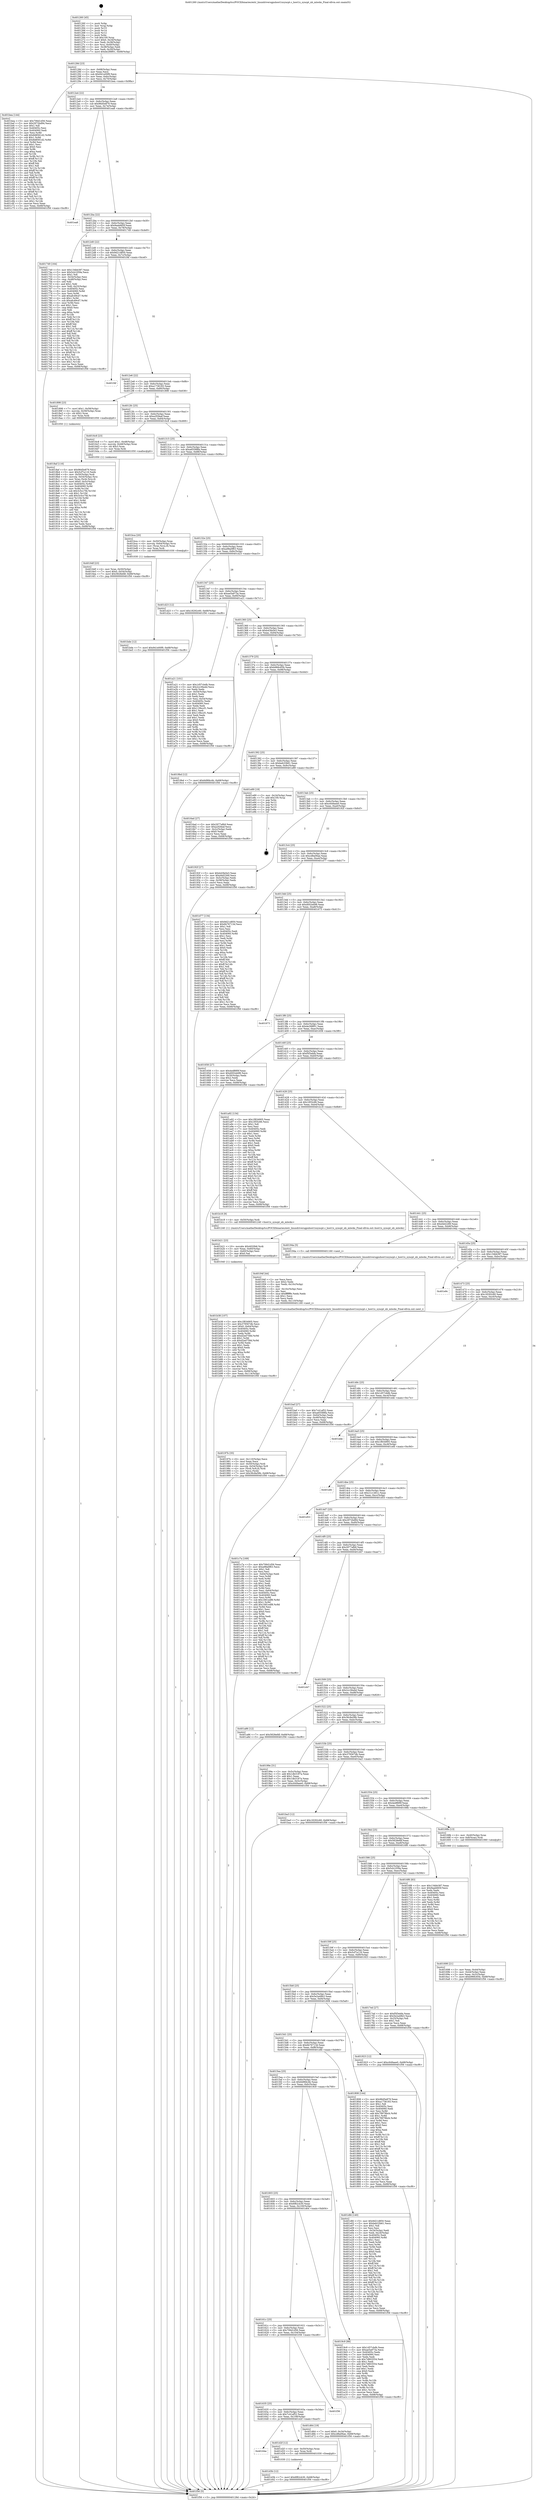 digraph "0x401260" {
  label = "0x401260 (/mnt/c/Users/mathe/Desktop/tcc/POCII/binaries/extr_linuxdriversgpuhost1xsyncpt.c_host1x_syncpt_nb_mlocks_Final-ollvm.out::main(0))"
  labelloc = "t"
  node[shape=record]

  Entry [label="",width=0.3,height=0.3,shape=circle,fillcolor=black,style=filled]
  "0x40128d" [label="{
     0x40128d [23]\l
     | [instrs]\l
     &nbsp;&nbsp;0x40128d \<+3\>: mov -0x68(%rbp),%eax\l
     &nbsp;&nbsp;0x401290 \<+2\>: mov %eax,%ecx\l
     &nbsp;&nbsp;0x401292 \<+6\>: sub $0x941e00f9,%ecx\l
     &nbsp;&nbsp;0x401298 \<+3\>: mov %eax,-0x6c(%rbp)\l
     &nbsp;&nbsp;0x40129b \<+3\>: mov %ecx,-0x70(%rbp)\l
     &nbsp;&nbsp;0x40129e \<+6\>: je 0000000000401bea \<main+0x98a\>\l
  }"]
  "0x401bea" [label="{
     0x401bea [144]\l
     | [instrs]\l
     &nbsp;&nbsp;0x401bea \<+5\>: mov $0x706d1d56,%eax\l
     &nbsp;&nbsp;0x401bef \<+5\>: mov $0x2972bd94,%ecx\l
     &nbsp;&nbsp;0x401bf4 \<+2\>: mov $0x1,%dl\l
     &nbsp;&nbsp;0x401bf6 \<+7\>: mov 0x40405c,%esi\l
     &nbsp;&nbsp;0x401bfd \<+7\>: mov 0x404060,%edi\l
     &nbsp;&nbsp;0x401c04 \<+3\>: mov %esi,%r8d\l
     &nbsp;&nbsp;0x401c07 \<+7\>: add $0x8d8561d2,%r8d\l
     &nbsp;&nbsp;0x401c0e \<+4\>: sub $0x1,%r8d\l
     &nbsp;&nbsp;0x401c12 \<+7\>: sub $0x8d8561d2,%r8d\l
     &nbsp;&nbsp;0x401c19 \<+4\>: imul %r8d,%esi\l
     &nbsp;&nbsp;0x401c1d \<+3\>: and $0x1,%esi\l
     &nbsp;&nbsp;0x401c20 \<+3\>: cmp $0x0,%esi\l
     &nbsp;&nbsp;0x401c23 \<+4\>: sete %r9b\l
     &nbsp;&nbsp;0x401c27 \<+3\>: cmp $0xa,%edi\l
     &nbsp;&nbsp;0x401c2a \<+4\>: setl %r10b\l
     &nbsp;&nbsp;0x401c2e \<+3\>: mov %r9b,%r11b\l
     &nbsp;&nbsp;0x401c31 \<+4\>: xor $0xff,%r11b\l
     &nbsp;&nbsp;0x401c35 \<+3\>: mov %r10b,%bl\l
     &nbsp;&nbsp;0x401c38 \<+3\>: xor $0xff,%bl\l
     &nbsp;&nbsp;0x401c3b \<+3\>: xor $0x1,%dl\l
     &nbsp;&nbsp;0x401c3e \<+3\>: mov %r11b,%r14b\l
     &nbsp;&nbsp;0x401c41 \<+4\>: and $0xff,%r14b\l
     &nbsp;&nbsp;0x401c45 \<+3\>: and %dl,%r9b\l
     &nbsp;&nbsp;0x401c48 \<+3\>: mov %bl,%r15b\l
     &nbsp;&nbsp;0x401c4b \<+4\>: and $0xff,%r15b\l
     &nbsp;&nbsp;0x401c4f \<+3\>: and %dl,%r10b\l
     &nbsp;&nbsp;0x401c52 \<+3\>: or %r9b,%r14b\l
     &nbsp;&nbsp;0x401c55 \<+3\>: or %r10b,%r15b\l
     &nbsp;&nbsp;0x401c58 \<+3\>: xor %r15b,%r14b\l
     &nbsp;&nbsp;0x401c5b \<+3\>: or %bl,%r11b\l
     &nbsp;&nbsp;0x401c5e \<+4\>: xor $0xff,%r11b\l
     &nbsp;&nbsp;0x401c62 \<+3\>: or $0x1,%dl\l
     &nbsp;&nbsp;0x401c65 \<+3\>: and %dl,%r11b\l
     &nbsp;&nbsp;0x401c68 \<+3\>: or %r11b,%r14b\l
     &nbsp;&nbsp;0x401c6b \<+4\>: test $0x1,%r14b\l
     &nbsp;&nbsp;0x401c6f \<+3\>: cmovne %ecx,%eax\l
     &nbsp;&nbsp;0x401c72 \<+3\>: mov %eax,-0x68(%rbp)\l
     &nbsp;&nbsp;0x401c75 \<+5\>: jmp 0000000000401f56 \<main+0xcf6\>\l
  }"]
  "0x4012a4" [label="{
     0x4012a4 [22]\l
     | [instrs]\l
     &nbsp;&nbsp;0x4012a4 \<+5\>: jmp 00000000004012a9 \<main+0x49\>\l
     &nbsp;&nbsp;0x4012a9 \<+3\>: mov -0x6c(%rbp),%eax\l
     &nbsp;&nbsp;0x4012ac \<+5\>: sub $0x96d5e879,%eax\l
     &nbsp;&nbsp;0x4012b1 \<+3\>: mov %eax,-0x74(%rbp)\l
     &nbsp;&nbsp;0x4012b4 \<+6\>: je 0000000000401ea8 \<main+0xc48\>\l
  }"]
  Exit [label="",width=0.3,height=0.3,shape=circle,fillcolor=black,style=filled,peripheries=2]
  "0x401ea8" [label="{
     0x401ea8\l
  }", style=dashed]
  "0x4012ba" [label="{
     0x4012ba [22]\l
     | [instrs]\l
     &nbsp;&nbsp;0x4012ba \<+5\>: jmp 00000000004012bf \<main+0x5f\>\l
     &nbsp;&nbsp;0x4012bf \<+3\>: mov -0x6c(%rbp),%eax\l
     &nbsp;&nbsp;0x4012c2 \<+5\>: sub $0x9aab665f,%eax\l
     &nbsp;&nbsp;0x4012c7 \<+3\>: mov %eax,-0x78(%rbp)\l
     &nbsp;&nbsp;0x4012ca \<+6\>: je 0000000000401749 \<main+0x4e9\>\l
  }"]
  "0x401d3b" [label="{
     0x401d3b [12]\l
     | [instrs]\l
     &nbsp;&nbsp;0x401d3b \<+7\>: movl $0x6f82cb30,-0x68(%rbp)\l
     &nbsp;&nbsp;0x401d42 \<+5\>: jmp 0000000000401f56 \<main+0xcf6\>\l
  }"]
  "0x401749" [label="{
     0x401749 [164]\l
     | [instrs]\l
     &nbsp;&nbsp;0x401749 \<+5\>: mov $0x134bb387,%eax\l
     &nbsp;&nbsp;0x40174e \<+5\>: mov $0x5cb1059a,%ecx\l
     &nbsp;&nbsp;0x401753 \<+2\>: mov $0x1,%dl\l
     &nbsp;&nbsp;0x401755 \<+3\>: mov -0x54(%rbp),%esi\l
     &nbsp;&nbsp;0x401758 \<+3\>: cmp -0x48(%rbp),%esi\l
     &nbsp;&nbsp;0x40175b \<+4\>: setl %dil\l
     &nbsp;&nbsp;0x40175f \<+4\>: and $0x1,%dil\l
     &nbsp;&nbsp;0x401763 \<+4\>: mov %dil,-0x25(%rbp)\l
     &nbsp;&nbsp;0x401767 \<+7\>: mov 0x40405c,%esi\l
     &nbsp;&nbsp;0x40176e \<+8\>: mov 0x404060,%r8d\l
     &nbsp;&nbsp;0x401776 \<+3\>: mov %esi,%r9d\l
     &nbsp;&nbsp;0x401779 \<+7\>: add $0xafc49cd7,%r9d\l
     &nbsp;&nbsp;0x401780 \<+4\>: sub $0x1,%r9d\l
     &nbsp;&nbsp;0x401784 \<+7\>: sub $0xafc49cd7,%r9d\l
     &nbsp;&nbsp;0x40178b \<+4\>: imul %r9d,%esi\l
     &nbsp;&nbsp;0x40178f \<+3\>: and $0x1,%esi\l
     &nbsp;&nbsp;0x401792 \<+3\>: cmp $0x0,%esi\l
     &nbsp;&nbsp;0x401795 \<+4\>: sete %dil\l
     &nbsp;&nbsp;0x401799 \<+4\>: cmp $0xa,%r8d\l
     &nbsp;&nbsp;0x40179d \<+4\>: setl %r10b\l
     &nbsp;&nbsp;0x4017a1 \<+3\>: mov %dil,%r11b\l
     &nbsp;&nbsp;0x4017a4 \<+4\>: xor $0xff,%r11b\l
     &nbsp;&nbsp;0x4017a8 \<+3\>: mov %r10b,%bl\l
     &nbsp;&nbsp;0x4017ab \<+3\>: xor $0xff,%bl\l
     &nbsp;&nbsp;0x4017ae \<+3\>: xor $0x1,%dl\l
     &nbsp;&nbsp;0x4017b1 \<+3\>: mov %r11b,%r14b\l
     &nbsp;&nbsp;0x4017b4 \<+4\>: and $0xff,%r14b\l
     &nbsp;&nbsp;0x4017b8 \<+3\>: and %dl,%dil\l
     &nbsp;&nbsp;0x4017bb \<+3\>: mov %bl,%r15b\l
     &nbsp;&nbsp;0x4017be \<+4\>: and $0xff,%r15b\l
     &nbsp;&nbsp;0x4017c2 \<+3\>: and %dl,%r10b\l
     &nbsp;&nbsp;0x4017c5 \<+3\>: or %dil,%r14b\l
     &nbsp;&nbsp;0x4017c8 \<+3\>: or %r10b,%r15b\l
     &nbsp;&nbsp;0x4017cb \<+3\>: xor %r15b,%r14b\l
     &nbsp;&nbsp;0x4017ce \<+3\>: or %bl,%r11b\l
     &nbsp;&nbsp;0x4017d1 \<+4\>: xor $0xff,%r11b\l
     &nbsp;&nbsp;0x4017d5 \<+3\>: or $0x1,%dl\l
     &nbsp;&nbsp;0x4017d8 \<+3\>: and %dl,%r11b\l
     &nbsp;&nbsp;0x4017db \<+3\>: or %r11b,%r14b\l
     &nbsp;&nbsp;0x4017de \<+4\>: test $0x1,%r14b\l
     &nbsp;&nbsp;0x4017e2 \<+3\>: cmovne %ecx,%eax\l
     &nbsp;&nbsp;0x4017e5 \<+3\>: mov %eax,-0x68(%rbp)\l
     &nbsp;&nbsp;0x4017e8 \<+5\>: jmp 0000000000401f56 \<main+0xcf6\>\l
  }"]
  "0x4012d0" [label="{
     0x4012d0 [22]\l
     | [instrs]\l
     &nbsp;&nbsp;0x4012d0 \<+5\>: jmp 00000000004012d5 \<main+0x75\>\l
     &nbsp;&nbsp;0x4012d5 \<+3\>: mov -0x6c(%rbp),%eax\l
     &nbsp;&nbsp;0x4012d8 \<+5\>: sub $0x9d21d850,%eax\l
     &nbsp;&nbsp;0x4012dd \<+3\>: mov %eax,-0x7c(%rbp)\l
     &nbsp;&nbsp;0x4012e0 \<+6\>: je 0000000000401f4f \<main+0xcef\>\l
  }"]
  "0x40164e" [label="{
     0x40164e\l
  }", style=dashed]
  "0x401f4f" [label="{
     0x401f4f\l
  }", style=dashed]
  "0x4012e6" [label="{
     0x4012e6 [22]\l
     | [instrs]\l
     &nbsp;&nbsp;0x4012e6 \<+5\>: jmp 00000000004012eb \<main+0x8b\>\l
     &nbsp;&nbsp;0x4012eb \<+3\>: mov -0x6c(%rbp),%eax\l
     &nbsp;&nbsp;0x4012ee \<+5\>: sub $0xa1736183,%eax\l
     &nbsp;&nbsp;0x4012f3 \<+3\>: mov %eax,-0x80(%rbp)\l
     &nbsp;&nbsp;0x4012f6 \<+6\>: je 0000000000401898 \<main+0x638\>\l
  }"]
  "0x401d2f" [label="{
     0x401d2f [12]\l
     | [instrs]\l
     &nbsp;&nbsp;0x401d2f \<+4\>: mov -0x50(%rbp),%rax\l
     &nbsp;&nbsp;0x401d33 \<+3\>: mov %rax,%rdi\l
     &nbsp;&nbsp;0x401d36 \<+5\>: call 0000000000401030 \<free@plt\>\l
     | [calls]\l
     &nbsp;&nbsp;0x401030 \{1\} (unknown)\l
  }"]
  "0x401898" [label="{
     0x401898 [23]\l
     | [instrs]\l
     &nbsp;&nbsp;0x401898 \<+7\>: movl $0x1,-0x58(%rbp)\l
     &nbsp;&nbsp;0x40189f \<+4\>: movslq -0x58(%rbp),%rax\l
     &nbsp;&nbsp;0x4018a3 \<+4\>: shl $0x2,%rax\l
     &nbsp;&nbsp;0x4018a7 \<+3\>: mov %rax,%rdi\l
     &nbsp;&nbsp;0x4018aa \<+5\>: call 0000000000401050 \<malloc@plt\>\l
     | [calls]\l
     &nbsp;&nbsp;0x401050 \{1\} (unknown)\l
  }"]
  "0x4012fc" [label="{
     0x4012fc [25]\l
     | [instrs]\l
     &nbsp;&nbsp;0x4012fc \<+5\>: jmp 0000000000401301 \<main+0xa1\>\l
     &nbsp;&nbsp;0x401301 \<+3\>: mov -0x6c(%rbp),%eax\l
     &nbsp;&nbsp;0x401304 \<+5\>: sub $0xa2f2feaf,%eax\l
     &nbsp;&nbsp;0x401309 \<+6\>: mov %eax,-0x84(%rbp)\l
     &nbsp;&nbsp;0x40130f \<+6\>: je 00000000004016c8 \<main+0x468\>\l
  }"]
  "0x401635" [label="{
     0x401635 [25]\l
     | [instrs]\l
     &nbsp;&nbsp;0x401635 \<+5\>: jmp 000000000040163a \<main+0x3da\>\l
     &nbsp;&nbsp;0x40163a \<+3\>: mov -0x6c(%rbp),%eax\l
     &nbsp;&nbsp;0x40163d \<+5\>: sub $0x7c41af52,%eax\l
     &nbsp;&nbsp;0x401642 \<+6\>: mov %eax,-0x108(%rbp)\l
     &nbsp;&nbsp;0x401648 \<+6\>: je 0000000000401d2f \<main+0xacf\>\l
  }"]
  "0x4016c8" [label="{
     0x4016c8 [23]\l
     | [instrs]\l
     &nbsp;&nbsp;0x4016c8 \<+7\>: movl $0x1,-0x48(%rbp)\l
     &nbsp;&nbsp;0x4016cf \<+4\>: movslq -0x48(%rbp),%rax\l
     &nbsp;&nbsp;0x4016d3 \<+4\>: shl $0x3,%rax\l
     &nbsp;&nbsp;0x4016d7 \<+3\>: mov %rax,%rdi\l
     &nbsp;&nbsp;0x4016da \<+5\>: call 0000000000401050 \<malloc@plt\>\l
     | [calls]\l
     &nbsp;&nbsp;0x401050 \{1\} (unknown)\l
  }"]
  "0x401315" [label="{
     0x401315 [25]\l
     | [instrs]\l
     &nbsp;&nbsp;0x401315 \<+5\>: jmp 000000000040131a \<main+0xba\>\l
     &nbsp;&nbsp;0x40131a \<+3\>: mov -0x6c(%rbp),%eax\l
     &nbsp;&nbsp;0x40131d \<+5\>: sub $0xa65588fa,%eax\l
     &nbsp;&nbsp;0x401322 \<+6\>: mov %eax,-0x88(%rbp)\l
     &nbsp;&nbsp;0x401328 \<+6\>: je 0000000000401bca \<main+0x96a\>\l
  }"]
  "0x401f36" [label="{
     0x401f36\l
  }", style=dashed]
  "0x401bca" [label="{
     0x401bca [20]\l
     | [instrs]\l
     &nbsp;&nbsp;0x401bca \<+4\>: mov -0x50(%rbp),%rax\l
     &nbsp;&nbsp;0x401bce \<+4\>: movslq -0x64(%rbp),%rcx\l
     &nbsp;&nbsp;0x401bd2 \<+4\>: mov (%rax,%rcx,8),%rax\l
     &nbsp;&nbsp;0x401bd6 \<+3\>: mov %rax,%rdi\l
     &nbsp;&nbsp;0x401bd9 \<+5\>: call 0000000000401030 \<free@plt\>\l
     | [calls]\l
     &nbsp;&nbsp;0x401030 \{1\} (unknown)\l
  }"]
  "0x40132e" [label="{
     0x40132e [25]\l
     | [instrs]\l
     &nbsp;&nbsp;0x40132e \<+5\>: jmp 0000000000401333 \<main+0xd3\>\l
     &nbsp;&nbsp;0x401333 \<+3\>: mov -0x6c(%rbp),%eax\l
     &nbsp;&nbsp;0x401336 \<+5\>: sub $0xa98a0f63,%eax\l
     &nbsp;&nbsp;0x40133b \<+6\>: mov %eax,-0x8c(%rbp)\l
     &nbsp;&nbsp;0x401341 \<+6\>: je 0000000000401d23 \<main+0xac3\>\l
  }"]
  "0x40161c" [label="{
     0x40161c [25]\l
     | [instrs]\l
     &nbsp;&nbsp;0x40161c \<+5\>: jmp 0000000000401621 \<main+0x3c1\>\l
     &nbsp;&nbsp;0x401621 \<+3\>: mov -0x6c(%rbp),%eax\l
     &nbsp;&nbsp;0x401624 \<+5\>: sub $0x706d1d56,%eax\l
     &nbsp;&nbsp;0x401629 \<+6\>: mov %eax,-0x104(%rbp)\l
     &nbsp;&nbsp;0x40162f \<+6\>: je 0000000000401f36 \<main+0xcd6\>\l
  }"]
  "0x401d23" [label="{
     0x401d23 [12]\l
     | [instrs]\l
     &nbsp;&nbsp;0x401d23 \<+7\>: movl $0x18292c60,-0x68(%rbp)\l
     &nbsp;&nbsp;0x401d2a \<+5\>: jmp 0000000000401f56 \<main+0xcf6\>\l
  }"]
  "0x401347" [label="{
     0x401347 [25]\l
     | [instrs]\l
     &nbsp;&nbsp;0x401347 \<+5\>: jmp 000000000040134c \<main+0xec\>\l
     &nbsp;&nbsp;0x40134c \<+3\>: mov -0x6c(%rbp),%eax\l
     &nbsp;&nbsp;0x40134f \<+5\>: sub $0xae5a973a,%eax\l
     &nbsp;&nbsp;0x401354 \<+6\>: mov %eax,-0x90(%rbp)\l
     &nbsp;&nbsp;0x40135a \<+6\>: je 0000000000401a21 \<main+0x7c1\>\l
  }"]
  "0x401d64" [label="{
     0x401d64 [19]\l
     | [instrs]\l
     &nbsp;&nbsp;0x401d64 \<+7\>: movl $0x0,-0x34(%rbp)\l
     &nbsp;&nbsp;0x401d6b \<+7\>: movl $0xcd8a06ae,-0x68(%rbp)\l
     &nbsp;&nbsp;0x401d72 \<+5\>: jmp 0000000000401f56 \<main+0xcf6\>\l
  }"]
  "0x401a21" [label="{
     0x401a21 [101]\l
     | [instrs]\l
     &nbsp;&nbsp;0x401a21 \<+5\>: mov $0x1d57cbdb,%eax\l
     &nbsp;&nbsp;0x401a26 \<+5\>: mov $0x2cc36a4d,%ecx\l
     &nbsp;&nbsp;0x401a2b \<+2\>: xor %edx,%edx\l
     &nbsp;&nbsp;0x401a2d \<+3\>: mov -0x54(%rbp),%esi\l
     &nbsp;&nbsp;0x401a30 \<+3\>: sub $0x1,%edx\l
     &nbsp;&nbsp;0x401a33 \<+2\>: sub %edx,%esi\l
     &nbsp;&nbsp;0x401a35 \<+3\>: mov %esi,-0x54(%rbp)\l
     &nbsp;&nbsp;0x401a38 \<+7\>: mov 0x40405c,%edx\l
     &nbsp;&nbsp;0x401a3f \<+7\>: mov 0x404060,%esi\l
     &nbsp;&nbsp;0x401a46 \<+2\>: mov %edx,%edi\l
     &nbsp;&nbsp;0x401a48 \<+6\>: add $0x119bccf1,%edi\l
     &nbsp;&nbsp;0x401a4e \<+3\>: sub $0x1,%edi\l
     &nbsp;&nbsp;0x401a51 \<+6\>: sub $0x119bccf1,%edi\l
     &nbsp;&nbsp;0x401a57 \<+3\>: imul %edi,%edx\l
     &nbsp;&nbsp;0x401a5a \<+3\>: and $0x1,%edx\l
     &nbsp;&nbsp;0x401a5d \<+3\>: cmp $0x0,%edx\l
     &nbsp;&nbsp;0x401a60 \<+4\>: sete %r8b\l
     &nbsp;&nbsp;0x401a64 \<+3\>: cmp $0xa,%esi\l
     &nbsp;&nbsp;0x401a67 \<+4\>: setl %r9b\l
     &nbsp;&nbsp;0x401a6b \<+3\>: mov %r8b,%r10b\l
     &nbsp;&nbsp;0x401a6e \<+3\>: and %r9b,%r10b\l
     &nbsp;&nbsp;0x401a71 \<+3\>: xor %r9b,%r8b\l
     &nbsp;&nbsp;0x401a74 \<+3\>: or %r8b,%r10b\l
     &nbsp;&nbsp;0x401a77 \<+4\>: test $0x1,%r10b\l
     &nbsp;&nbsp;0x401a7b \<+3\>: cmovne %ecx,%eax\l
     &nbsp;&nbsp;0x401a7e \<+3\>: mov %eax,-0x68(%rbp)\l
     &nbsp;&nbsp;0x401a81 \<+5\>: jmp 0000000000401f56 \<main+0xcf6\>\l
  }"]
  "0x401360" [label="{
     0x401360 [25]\l
     | [instrs]\l
     &nbsp;&nbsp;0x401360 \<+5\>: jmp 0000000000401365 \<main+0x105\>\l
     &nbsp;&nbsp;0x401365 \<+3\>: mov -0x6c(%rbp),%eax\l
     &nbsp;&nbsp;0x401368 \<+5\>: sub $0xb43fa5e3,%eax\l
     &nbsp;&nbsp;0x40136d \<+6\>: mov %eax,-0x94(%rbp)\l
     &nbsp;&nbsp;0x401373 \<+6\>: je 00000000004019bd \<main+0x75d\>\l
  }"]
  "0x401bde" [label="{
     0x401bde [12]\l
     | [instrs]\l
     &nbsp;&nbsp;0x401bde \<+7\>: movl $0x941e00f9,-0x68(%rbp)\l
     &nbsp;&nbsp;0x401be5 \<+5\>: jmp 0000000000401f56 \<main+0xcf6\>\l
  }"]
  "0x4019bd" [label="{
     0x4019bd [12]\l
     | [instrs]\l
     &nbsp;&nbsp;0x4019bd \<+7\>: movl $0x6d9fdc4b,-0x68(%rbp)\l
     &nbsp;&nbsp;0x4019c4 \<+5\>: jmp 0000000000401f56 \<main+0xcf6\>\l
  }"]
  "0x401379" [label="{
     0x401379 [25]\l
     | [instrs]\l
     &nbsp;&nbsp;0x401379 \<+5\>: jmp 000000000040137e \<main+0x11e\>\l
     &nbsp;&nbsp;0x40137e \<+3\>: mov -0x6c(%rbp),%eax\l
     &nbsp;&nbsp;0x401381 \<+5\>: sub $0xb966c65b,%eax\l
     &nbsp;&nbsp;0x401386 \<+6\>: mov %eax,-0x98(%rbp)\l
     &nbsp;&nbsp;0x40138c \<+6\>: je 00000000004016ad \<main+0x44d\>\l
  }"]
  "0x401b38" [label="{
     0x401b38 [107]\l
     | [instrs]\l
     &nbsp;&nbsp;0x401b38 \<+5\>: mov $0x1f834905,%esi\l
     &nbsp;&nbsp;0x401b3d \<+5\>: mov $0x379567db,%ecx\l
     &nbsp;&nbsp;0x401b42 \<+7\>: movl $0x0,-0x64(%rbp)\l
     &nbsp;&nbsp;0x401b49 \<+7\>: mov 0x40405c,%edx\l
     &nbsp;&nbsp;0x401b50 \<+8\>: mov 0x404060,%r8d\l
     &nbsp;&nbsp;0x401b58 \<+3\>: mov %edx,%r9d\l
     &nbsp;&nbsp;0x401b5b \<+7\>: add $0xd2ed758d,%r9d\l
     &nbsp;&nbsp;0x401b62 \<+4\>: sub $0x1,%r9d\l
     &nbsp;&nbsp;0x401b66 \<+7\>: sub $0xd2ed758d,%r9d\l
     &nbsp;&nbsp;0x401b6d \<+4\>: imul %r9d,%edx\l
     &nbsp;&nbsp;0x401b71 \<+3\>: and $0x1,%edx\l
     &nbsp;&nbsp;0x401b74 \<+3\>: cmp $0x0,%edx\l
     &nbsp;&nbsp;0x401b77 \<+4\>: sete %r10b\l
     &nbsp;&nbsp;0x401b7b \<+4\>: cmp $0xa,%r8d\l
     &nbsp;&nbsp;0x401b7f \<+4\>: setl %r11b\l
     &nbsp;&nbsp;0x401b83 \<+3\>: mov %r10b,%bl\l
     &nbsp;&nbsp;0x401b86 \<+3\>: and %r11b,%bl\l
     &nbsp;&nbsp;0x401b89 \<+3\>: xor %r11b,%r10b\l
     &nbsp;&nbsp;0x401b8c \<+3\>: or %r10b,%bl\l
     &nbsp;&nbsp;0x401b8f \<+3\>: test $0x1,%bl\l
     &nbsp;&nbsp;0x401b92 \<+3\>: cmovne %ecx,%esi\l
     &nbsp;&nbsp;0x401b95 \<+3\>: mov %esi,-0x68(%rbp)\l
     &nbsp;&nbsp;0x401b98 \<+6\>: mov %eax,-0x114(%rbp)\l
     &nbsp;&nbsp;0x401b9e \<+5\>: jmp 0000000000401f56 \<main+0xcf6\>\l
  }"]
  "0x4016ad" [label="{
     0x4016ad [27]\l
     | [instrs]\l
     &nbsp;&nbsp;0x4016ad \<+5\>: mov $0x2977afb9,%eax\l
     &nbsp;&nbsp;0x4016b2 \<+5\>: mov $0xa2f2feaf,%ecx\l
     &nbsp;&nbsp;0x4016b7 \<+3\>: mov -0x2c(%rbp),%edx\l
     &nbsp;&nbsp;0x4016ba \<+3\>: cmp $0x0,%edx\l
     &nbsp;&nbsp;0x4016bd \<+3\>: cmove %ecx,%eax\l
     &nbsp;&nbsp;0x4016c0 \<+3\>: mov %eax,-0x68(%rbp)\l
     &nbsp;&nbsp;0x4016c3 \<+5\>: jmp 0000000000401f56 \<main+0xcf6\>\l
  }"]
  "0x401392" [label="{
     0x401392 [25]\l
     | [instrs]\l
     &nbsp;&nbsp;0x401392 \<+5\>: jmp 0000000000401397 \<main+0x137\>\l
     &nbsp;&nbsp;0x401397 \<+3\>: mov -0x6c(%rbp),%eax\l
     &nbsp;&nbsp;0x40139a \<+5\>: sub $0xbeb33b61,%eax\l
     &nbsp;&nbsp;0x40139f \<+6\>: mov %eax,-0x9c(%rbp)\l
     &nbsp;&nbsp;0x4013a5 \<+6\>: je 0000000000401e89 \<main+0xc29\>\l
  }"]
  "0x401b21" [label="{
     0x401b21 [23]\l
     | [instrs]\l
     &nbsp;&nbsp;0x401b21 \<+10\>: movabs $0x4020b6,%rdi\l
     &nbsp;&nbsp;0x401b2b \<+3\>: mov %eax,-0x60(%rbp)\l
     &nbsp;&nbsp;0x401b2e \<+3\>: mov -0x60(%rbp),%esi\l
     &nbsp;&nbsp;0x401b31 \<+2\>: mov $0x0,%al\l
     &nbsp;&nbsp;0x401b33 \<+5\>: call 0000000000401040 \<printf@plt\>\l
     | [calls]\l
     &nbsp;&nbsp;0x401040 \{1\} (unknown)\l
  }"]
  "0x401e89" [label="{
     0x401e89 [19]\l
     | [instrs]\l
     &nbsp;&nbsp;0x401e89 \<+3\>: mov -0x24(%rbp),%eax\l
     &nbsp;&nbsp;0x401e8c \<+7\>: add $0x100,%rsp\l
     &nbsp;&nbsp;0x401e93 \<+1\>: pop %rbx\l
     &nbsp;&nbsp;0x401e94 \<+2\>: pop %r12\l
     &nbsp;&nbsp;0x401e96 \<+2\>: pop %r14\l
     &nbsp;&nbsp;0x401e98 \<+2\>: pop %r15\l
     &nbsp;&nbsp;0x401e9a \<+1\>: pop %rbp\l
     &nbsp;&nbsp;0x401e9b \<+1\>: ret\l
  }"]
  "0x4013ab" [label="{
     0x4013ab [25]\l
     | [instrs]\l
     &nbsp;&nbsp;0x4013ab \<+5\>: jmp 00000000004013b0 \<main+0x150\>\l
     &nbsp;&nbsp;0x4013b0 \<+3\>: mov -0x6c(%rbp),%eax\l
     &nbsp;&nbsp;0x4013b3 \<+5\>: sub $0xc649aee0,%eax\l
     &nbsp;&nbsp;0x4013b8 \<+6\>: mov %eax,-0xa0(%rbp)\l
     &nbsp;&nbsp;0x4013be \<+6\>: je 000000000040192f \<main+0x6cf\>\l
  }"]
  "0x401603" [label="{
     0x401603 [25]\l
     | [instrs]\l
     &nbsp;&nbsp;0x401603 \<+5\>: jmp 0000000000401608 \<main+0x3a8\>\l
     &nbsp;&nbsp;0x401608 \<+3\>: mov -0x6c(%rbp),%eax\l
     &nbsp;&nbsp;0x40160b \<+5\>: sub $0x6f82cb30,%eax\l
     &nbsp;&nbsp;0x401610 \<+6\>: mov %eax,-0x100(%rbp)\l
     &nbsp;&nbsp;0x401616 \<+6\>: je 0000000000401d64 \<main+0xb04\>\l
  }"]
  "0x40192f" [label="{
     0x40192f [27]\l
     | [instrs]\l
     &nbsp;&nbsp;0x40192f \<+5\>: mov $0xb43fa5e3,%eax\l
     &nbsp;&nbsp;0x401934 \<+5\>: mov $0xd4d2269,%ecx\l
     &nbsp;&nbsp;0x401939 \<+3\>: mov -0x5c(%rbp),%edx\l
     &nbsp;&nbsp;0x40193c \<+3\>: cmp -0x58(%rbp),%edx\l
     &nbsp;&nbsp;0x40193f \<+3\>: cmovl %ecx,%eax\l
     &nbsp;&nbsp;0x401942 \<+3\>: mov %eax,-0x68(%rbp)\l
     &nbsp;&nbsp;0x401945 \<+5\>: jmp 0000000000401f56 \<main+0xcf6\>\l
  }"]
  "0x4013c4" [label="{
     0x4013c4 [25]\l
     | [instrs]\l
     &nbsp;&nbsp;0x4013c4 \<+5\>: jmp 00000000004013c9 \<main+0x169\>\l
     &nbsp;&nbsp;0x4013c9 \<+3\>: mov -0x6c(%rbp),%eax\l
     &nbsp;&nbsp;0x4013cc \<+5\>: sub $0xcd8a06ae,%eax\l
     &nbsp;&nbsp;0x4013d1 \<+6\>: mov %eax,-0xa4(%rbp)\l
     &nbsp;&nbsp;0x4013d7 \<+6\>: je 0000000000401d77 \<main+0xb17\>\l
  }"]
  "0x4019c9" [label="{
     0x4019c9 [88]\l
     | [instrs]\l
     &nbsp;&nbsp;0x4019c9 \<+5\>: mov $0x1d57cbdb,%eax\l
     &nbsp;&nbsp;0x4019ce \<+5\>: mov $0xae5a973a,%ecx\l
     &nbsp;&nbsp;0x4019d3 \<+7\>: mov 0x40405c,%edx\l
     &nbsp;&nbsp;0x4019da \<+7\>: mov 0x404060,%esi\l
     &nbsp;&nbsp;0x4019e1 \<+2\>: mov %edx,%edi\l
     &nbsp;&nbsp;0x4019e3 \<+6\>: sub $0x7d803554,%edi\l
     &nbsp;&nbsp;0x4019e9 \<+3\>: sub $0x1,%edi\l
     &nbsp;&nbsp;0x4019ec \<+6\>: add $0x7d803554,%edi\l
     &nbsp;&nbsp;0x4019f2 \<+3\>: imul %edi,%edx\l
     &nbsp;&nbsp;0x4019f5 \<+3\>: and $0x1,%edx\l
     &nbsp;&nbsp;0x4019f8 \<+3\>: cmp $0x0,%edx\l
     &nbsp;&nbsp;0x4019fb \<+4\>: sete %r8b\l
     &nbsp;&nbsp;0x4019ff \<+3\>: cmp $0xa,%esi\l
     &nbsp;&nbsp;0x401a02 \<+4\>: setl %r9b\l
     &nbsp;&nbsp;0x401a06 \<+3\>: mov %r8b,%r10b\l
     &nbsp;&nbsp;0x401a09 \<+3\>: and %r9b,%r10b\l
     &nbsp;&nbsp;0x401a0c \<+3\>: xor %r9b,%r8b\l
     &nbsp;&nbsp;0x401a0f \<+3\>: or %r8b,%r10b\l
     &nbsp;&nbsp;0x401a12 \<+4\>: test $0x1,%r10b\l
     &nbsp;&nbsp;0x401a16 \<+3\>: cmovne %ecx,%eax\l
     &nbsp;&nbsp;0x401a19 \<+3\>: mov %eax,-0x68(%rbp)\l
     &nbsp;&nbsp;0x401a1c \<+5\>: jmp 0000000000401f56 \<main+0xcf6\>\l
  }"]
  "0x401d77" [label="{
     0x401d77 [134]\l
     | [instrs]\l
     &nbsp;&nbsp;0x401d77 \<+5\>: mov $0x9d21d850,%eax\l
     &nbsp;&nbsp;0x401d7c \<+5\>: mov $0x6b76713d,%ecx\l
     &nbsp;&nbsp;0x401d81 \<+2\>: mov $0x1,%dl\l
     &nbsp;&nbsp;0x401d83 \<+2\>: xor %esi,%esi\l
     &nbsp;&nbsp;0x401d85 \<+7\>: mov 0x40405c,%edi\l
     &nbsp;&nbsp;0x401d8c \<+8\>: mov 0x404060,%r8d\l
     &nbsp;&nbsp;0x401d94 \<+3\>: sub $0x1,%esi\l
     &nbsp;&nbsp;0x401d97 \<+3\>: mov %edi,%r9d\l
     &nbsp;&nbsp;0x401d9a \<+3\>: add %esi,%r9d\l
     &nbsp;&nbsp;0x401d9d \<+4\>: imul %r9d,%edi\l
     &nbsp;&nbsp;0x401da1 \<+3\>: and $0x1,%edi\l
     &nbsp;&nbsp;0x401da4 \<+3\>: cmp $0x0,%edi\l
     &nbsp;&nbsp;0x401da7 \<+4\>: sete %r10b\l
     &nbsp;&nbsp;0x401dab \<+4\>: cmp $0xa,%r8d\l
     &nbsp;&nbsp;0x401daf \<+4\>: setl %r11b\l
     &nbsp;&nbsp;0x401db3 \<+3\>: mov %r10b,%bl\l
     &nbsp;&nbsp;0x401db6 \<+3\>: xor $0xff,%bl\l
     &nbsp;&nbsp;0x401db9 \<+3\>: mov %r11b,%r14b\l
     &nbsp;&nbsp;0x401dbc \<+4\>: xor $0xff,%r14b\l
     &nbsp;&nbsp;0x401dc0 \<+3\>: xor $0x1,%dl\l
     &nbsp;&nbsp;0x401dc3 \<+3\>: mov %bl,%r15b\l
     &nbsp;&nbsp;0x401dc6 \<+4\>: and $0xff,%r15b\l
     &nbsp;&nbsp;0x401dca \<+3\>: and %dl,%r10b\l
     &nbsp;&nbsp;0x401dcd \<+3\>: mov %r14b,%r12b\l
     &nbsp;&nbsp;0x401dd0 \<+4\>: and $0xff,%r12b\l
     &nbsp;&nbsp;0x401dd4 \<+3\>: and %dl,%r11b\l
     &nbsp;&nbsp;0x401dd7 \<+3\>: or %r10b,%r15b\l
     &nbsp;&nbsp;0x401dda \<+3\>: or %r11b,%r12b\l
     &nbsp;&nbsp;0x401ddd \<+3\>: xor %r12b,%r15b\l
     &nbsp;&nbsp;0x401de0 \<+3\>: or %r14b,%bl\l
     &nbsp;&nbsp;0x401de3 \<+3\>: xor $0xff,%bl\l
     &nbsp;&nbsp;0x401de6 \<+3\>: or $0x1,%dl\l
     &nbsp;&nbsp;0x401de9 \<+2\>: and %dl,%bl\l
     &nbsp;&nbsp;0x401deb \<+3\>: or %bl,%r15b\l
     &nbsp;&nbsp;0x401dee \<+4\>: test $0x1,%r15b\l
     &nbsp;&nbsp;0x401df2 \<+3\>: cmovne %ecx,%eax\l
     &nbsp;&nbsp;0x401df5 \<+3\>: mov %eax,-0x68(%rbp)\l
     &nbsp;&nbsp;0x401df8 \<+5\>: jmp 0000000000401f56 \<main+0xcf6\>\l
  }"]
  "0x4013dd" [label="{
     0x4013dd [25]\l
     | [instrs]\l
     &nbsp;&nbsp;0x4013dd \<+5\>: jmp 00000000004013e2 \<main+0x182\>\l
     &nbsp;&nbsp;0x4013e2 \<+3\>: mov -0x6c(%rbp),%eax\l
     &nbsp;&nbsp;0x4013e5 \<+5\>: sub $0xd002eb98,%eax\l
     &nbsp;&nbsp;0x4013ea \<+6\>: mov %eax,-0xa8(%rbp)\l
     &nbsp;&nbsp;0x4013f0 \<+6\>: je 0000000000401673 \<main+0x413\>\l
  }"]
  "0x4015ea" [label="{
     0x4015ea [25]\l
     | [instrs]\l
     &nbsp;&nbsp;0x4015ea \<+5\>: jmp 00000000004015ef \<main+0x38f\>\l
     &nbsp;&nbsp;0x4015ef \<+3\>: mov -0x6c(%rbp),%eax\l
     &nbsp;&nbsp;0x4015f2 \<+5\>: sub $0x6d9fdc4b,%eax\l
     &nbsp;&nbsp;0x4015f7 \<+6\>: mov %eax,-0xfc(%rbp)\l
     &nbsp;&nbsp;0x4015fd \<+6\>: je 00000000004019c9 \<main+0x769\>\l
  }"]
  "0x401673" [label="{
     0x401673\l
  }", style=dashed]
  "0x4013f6" [label="{
     0x4013f6 [25]\l
     | [instrs]\l
     &nbsp;&nbsp;0x4013f6 \<+5\>: jmp 00000000004013fb \<main+0x19b\>\l
     &nbsp;&nbsp;0x4013fb \<+3\>: mov -0x6c(%rbp),%eax\l
     &nbsp;&nbsp;0x4013fe \<+5\>: sub $0xde288f01,%eax\l
     &nbsp;&nbsp;0x401403 \<+6\>: mov %eax,-0xac(%rbp)\l
     &nbsp;&nbsp;0x401409 \<+6\>: je 0000000000401658 \<main+0x3f8\>\l
  }"]
  "0x401dfd" [label="{
     0x401dfd [140]\l
     | [instrs]\l
     &nbsp;&nbsp;0x401dfd \<+5\>: mov $0x9d21d850,%eax\l
     &nbsp;&nbsp;0x401e02 \<+5\>: mov $0xbeb33b61,%ecx\l
     &nbsp;&nbsp;0x401e07 \<+2\>: mov $0x1,%dl\l
     &nbsp;&nbsp;0x401e09 \<+2\>: xor %esi,%esi\l
     &nbsp;&nbsp;0x401e0b \<+3\>: mov -0x34(%rbp),%edi\l
     &nbsp;&nbsp;0x401e0e \<+3\>: mov %edi,-0x24(%rbp)\l
     &nbsp;&nbsp;0x401e11 \<+7\>: mov 0x40405c,%edi\l
     &nbsp;&nbsp;0x401e18 \<+8\>: mov 0x404060,%r8d\l
     &nbsp;&nbsp;0x401e20 \<+3\>: sub $0x1,%esi\l
     &nbsp;&nbsp;0x401e23 \<+3\>: mov %edi,%r9d\l
     &nbsp;&nbsp;0x401e26 \<+3\>: add %esi,%r9d\l
     &nbsp;&nbsp;0x401e29 \<+4\>: imul %r9d,%edi\l
     &nbsp;&nbsp;0x401e2d \<+3\>: and $0x1,%edi\l
     &nbsp;&nbsp;0x401e30 \<+3\>: cmp $0x0,%edi\l
     &nbsp;&nbsp;0x401e33 \<+4\>: sete %r10b\l
     &nbsp;&nbsp;0x401e37 \<+4\>: cmp $0xa,%r8d\l
     &nbsp;&nbsp;0x401e3b \<+4\>: setl %r11b\l
     &nbsp;&nbsp;0x401e3f \<+3\>: mov %r10b,%bl\l
     &nbsp;&nbsp;0x401e42 \<+3\>: xor $0xff,%bl\l
     &nbsp;&nbsp;0x401e45 \<+3\>: mov %r11b,%r14b\l
     &nbsp;&nbsp;0x401e48 \<+4\>: xor $0xff,%r14b\l
     &nbsp;&nbsp;0x401e4c \<+3\>: xor $0x1,%dl\l
     &nbsp;&nbsp;0x401e4f \<+3\>: mov %bl,%r15b\l
     &nbsp;&nbsp;0x401e52 \<+4\>: and $0xff,%r15b\l
     &nbsp;&nbsp;0x401e56 \<+3\>: and %dl,%r10b\l
     &nbsp;&nbsp;0x401e59 \<+3\>: mov %r14b,%r12b\l
     &nbsp;&nbsp;0x401e5c \<+4\>: and $0xff,%r12b\l
     &nbsp;&nbsp;0x401e60 \<+3\>: and %dl,%r11b\l
     &nbsp;&nbsp;0x401e63 \<+3\>: or %r10b,%r15b\l
     &nbsp;&nbsp;0x401e66 \<+3\>: or %r11b,%r12b\l
     &nbsp;&nbsp;0x401e69 \<+3\>: xor %r12b,%r15b\l
     &nbsp;&nbsp;0x401e6c \<+3\>: or %r14b,%bl\l
     &nbsp;&nbsp;0x401e6f \<+3\>: xor $0xff,%bl\l
     &nbsp;&nbsp;0x401e72 \<+3\>: or $0x1,%dl\l
     &nbsp;&nbsp;0x401e75 \<+2\>: and %dl,%bl\l
     &nbsp;&nbsp;0x401e77 \<+3\>: or %bl,%r15b\l
     &nbsp;&nbsp;0x401e7a \<+4\>: test $0x1,%r15b\l
     &nbsp;&nbsp;0x401e7e \<+3\>: cmovne %ecx,%eax\l
     &nbsp;&nbsp;0x401e81 \<+3\>: mov %eax,-0x68(%rbp)\l
     &nbsp;&nbsp;0x401e84 \<+5\>: jmp 0000000000401f56 \<main+0xcf6\>\l
  }"]
  "0x401658" [label="{
     0x401658 [27]\l
     | [instrs]\l
     &nbsp;&nbsp;0x401658 \<+5\>: mov $0x4edf6f0f,%eax\l
     &nbsp;&nbsp;0x40165d \<+5\>: mov $0xd002eb98,%ecx\l
     &nbsp;&nbsp;0x401662 \<+3\>: mov -0x30(%rbp),%edx\l
     &nbsp;&nbsp;0x401665 \<+3\>: cmp $0x2,%edx\l
     &nbsp;&nbsp;0x401668 \<+3\>: cmovne %ecx,%eax\l
     &nbsp;&nbsp;0x40166b \<+3\>: mov %eax,-0x68(%rbp)\l
     &nbsp;&nbsp;0x40166e \<+5\>: jmp 0000000000401f56 \<main+0xcf6\>\l
  }"]
  "0x40140f" [label="{
     0x40140f [25]\l
     | [instrs]\l
     &nbsp;&nbsp;0x40140f \<+5\>: jmp 0000000000401414 \<main+0x1b4\>\l
     &nbsp;&nbsp;0x401414 \<+3\>: mov -0x6c(%rbp),%eax\l
     &nbsp;&nbsp;0x401417 \<+5\>: sub $0xf5f3ebfa,%eax\l
     &nbsp;&nbsp;0x40141c \<+6\>: mov %eax,-0xb0(%rbp)\l
     &nbsp;&nbsp;0x401422 \<+6\>: je 0000000000401a92 \<main+0x832\>\l
  }"]
  "0x401f56" [label="{
     0x401f56 [5]\l
     | [instrs]\l
     &nbsp;&nbsp;0x401f56 \<+5\>: jmp 000000000040128d \<main+0x2d\>\l
  }"]
  "0x401260" [label="{
     0x401260 [45]\l
     | [instrs]\l
     &nbsp;&nbsp;0x401260 \<+1\>: push %rbp\l
     &nbsp;&nbsp;0x401261 \<+3\>: mov %rsp,%rbp\l
     &nbsp;&nbsp;0x401264 \<+2\>: push %r15\l
     &nbsp;&nbsp;0x401266 \<+2\>: push %r14\l
     &nbsp;&nbsp;0x401268 \<+2\>: push %r12\l
     &nbsp;&nbsp;0x40126a \<+1\>: push %rbx\l
     &nbsp;&nbsp;0x40126b \<+7\>: sub $0x100,%rsp\l
     &nbsp;&nbsp;0x401272 \<+7\>: movl $0x0,-0x34(%rbp)\l
     &nbsp;&nbsp;0x401279 \<+3\>: mov %edi,-0x38(%rbp)\l
     &nbsp;&nbsp;0x40127c \<+4\>: mov %rsi,-0x40(%rbp)\l
     &nbsp;&nbsp;0x401280 \<+3\>: mov -0x38(%rbp),%edi\l
     &nbsp;&nbsp;0x401283 \<+3\>: mov %edi,-0x30(%rbp)\l
     &nbsp;&nbsp;0x401286 \<+7\>: movl $0xde288f01,-0x68(%rbp)\l
  }"]
  "0x40197b" [label="{
     0x40197b [35]\l
     | [instrs]\l
     &nbsp;&nbsp;0x40197b \<+6\>: mov -0x110(%rbp),%ecx\l
     &nbsp;&nbsp;0x401981 \<+3\>: imul %eax,%ecx\l
     &nbsp;&nbsp;0x401984 \<+4\>: mov -0x50(%rbp),%rdi\l
     &nbsp;&nbsp;0x401988 \<+4\>: movslq -0x54(%rbp),%r8\l
     &nbsp;&nbsp;0x40198c \<+4\>: mov (%rdi,%r8,8),%rdi\l
     &nbsp;&nbsp;0x401990 \<+2\>: mov %ecx,(%rdi)\l
     &nbsp;&nbsp;0x401992 \<+7\>: movl $0x36c8a58b,-0x68(%rbp)\l
     &nbsp;&nbsp;0x401999 \<+5\>: jmp 0000000000401f56 \<main+0xcf6\>\l
  }"]
  "0x401a92" [label="{
     0x401a92 [134]\l
     | [instrs]\l
     &nbsp;&nbsp;0x401a92 \<+5\>: mov $0x1f834905,%eax\l
     &nbsp;&nbsp;0x401a97 \<+5\>: mov $0x1855c66,%ecx\l
     &nbsp;&nbsp;0x401a9c \<+2\>: mov $0x1,%dl\l
     &nbsp;&nbsp;0x401a9e \<+2\>: xor %esi,%esi\l
     &nbsp;&nbsp;0x401aa0 \<+7\>: mov 0x40405c,%edi\l
     &nbsp;&nbsp;0x401aa7 \<+8\>: mov 0x404060,%r8d\l
     &nbsp;&nbsp;0x401aaf \<+3\>: sub $0x1,%esi\l
     &nbsp;&nbsp;0x401ab2 \<+3\>: mov %edi,%r9d\l
     &nbsp;&nbsp;0x401ab5 \<+3\>: add %esi,%r9d\l
     &nbsp;&nbsp;0x401ab8 \<+4\>: imul %r9d,%edi\l
     &nbsp;&nbsp;0x401abc \<+3\>: and $0x1,%edi\l
     &nbsp;&nbsp;0x401abf \<+3\>: cmp $0x0,%edi\l
     &nbsp;&nbsp;0x401ac2 \<+4\>: sete %r10b\l
     &nbsp;&nbsp;0x401ac6 \<+4\>: cmp $0xa,%r8d\l
     &nbsp;&nbsp;0x401aca \<+4\>: setl %r11b\l
     &nbsp;&nbsp;0x401ace \<+3\>: mov %r10b,%bl\l
     &nbsp;&nbsp;0x401ad1 \<+3\>: xor $0xff,%bl\l
     &nbsp;&nbsp;0x401ad4 \<+3\>: mov %r11b,%r14b\l
     &nbsp;&nbsp;0x401ad7 \<+4\>: xor $0xff,%r14b\l
     &nbsp;&nbsp;0x401adb \<+3\>: xor $0x0,%dl\l
     &nbsp;&nbsp;0x401ade \<+3\>: mov %bl,%r15b\l
     &nbsp;&nbsp;0x401ae1 \<+4\>: and $0x0,%r15b\l
     &nbsp;&nbsp;0x401ae5 \<+3\>: and %dl,%r10b\l
     &nbsp;&nbsp;0x401ae8 \<+3\>: mov %r14b,%r12b\l
     &nbsp;&nbsp;0x401aeb \<+4\>: and $0x0,%r12b\l
     &nbsp;&nbsp;0x401aef \<+3\>: and %dl,%r11b\l
     &nbsp;&nbsp;0x401af2 \<+3\>: or %r10b,%r15b\l
     &nbsp;&nbsp;0x401af5 \<+3\>: or %r11b,%r12b\l
     &nbsp;&nbsp;0x401af8 \<+3\>: xor %r12b,%r15b\l
     &nbsp;&nbsp;0x401afb \<+3\>: or %r14b,%bl\l
     &nbsp;&nbsp;0x401afe \<+3\>: xor $0xff,%bl\l
     &nbsp;&nbsp;0x401b01 \<+3\>: or $0x0,%dl\l
     &nbsp;&nbsp;0x401b04 \<+2\>: and %dl,%bl\l
     &nbsp;&nbsp;0x401b06 \<+3\>: or %bl,%r15b\l
     &nbsp;&nbsp;0x401b09 \<+4\>: test $0x1,%r15b\l
     &nbsp;&nbsp;0x401b0d \<+3\>: cmovne %ecx,%eax\l
     &nbsp;&nbsp;0x401b10 \<+3\>: mov %eax,-0x68(%rbp)\l
     &nbsp;&nbsp;0x401b13 \<+5\>: jmp 0000000000401f56 \<main+0xcf6\>\l
  }"]
  "0x401428" [label="{
     0x401428 [25]\l
     | [instrs]\l
     &nbsp;&nbsp;0x401428 \<+5\>: jmp 000000000040142d \<main+0x1cd\>\l
     &nbsp;&nbsp;0x40142d \<+3\>: mov -0x6c(%rbp),%eax\l
     &nbsp;&nbsp;0x401430 \<+5\>: sub $0x1855c66,%eax\l
     &nbsp;&nbsp;0x401435 \<+6\>: mov %eax,-0xb4(%rbp)\l
     &nbsp;&nbsp;0x40143b \<+6\>: je 0000000000401b18 \<main+0x8b8\>\l
  }"]
  "0x40194f" [label="{
     0x40194f [44]\l
     | [instrs]\l
     &nbsp;&nbsp;0x40194f \<+2\>: xor %ecx,%ecx\l
     &nbsp;&nbsp;0x401951 \<+5\>: mov $0x2,%edx\l
     &nbsp;&nbsp;0x401956 \<+6\>: mov %edx,-0x10c(%rbp)\l
     &nbsp;&nbsp;0x40195c \<+1\>: cltd\l
     &nbsp;&nbsp;0x40195d \<+6\>: mov -0x10c(%rbp),%esi\l
     &nbsp;&nbsp;0x401963 \<+2\>: idiv %esi\l
     &nbsp;&nbsp;0x401965 \<+6\>: imul $0xfffffffe,%edx,%edx\l
     &nbsp;&nbsp;0x40196b \<+3\>: sub $0x1,%ecx\l
     &nbsp;&nbsp;0x40196e \<+2\>: sub %ecx,%edx\l
     &nbsp;&nbsp;0x401970 \<+6\>: mov %edx,-0x110(%rbp)\l
     &nbsp;&nbsp;0x401976 \<+5\>: call 0000000000401160 \<next_i\>\l
     | [calls]\l
     &nbsp;&nbsp;0x401160 \{1\} (/mnt/c/Users/mathe/Desktop/tcc/POCII/binaries/extr_linuxdriversgpuhost1xsyncpt.c_host1x_syncpt_nb_mlocks_Final-ollvm.out::next_i)\l
  }"]
  "0x401b18" [label="{
     0x401b18 [9]\l
     | [instrs]\l
     &nbsp;&nbsp;0x401b18 \<+4\>: mov -0x50(%rbp),%rdi\l
     &nbsp;&nbsp;0x401b1c \<+5\>: call 0000000000401240 \<host1x_syncpt_nb_mlocks\>\l
     | [calls]\l
     &nbsp;&nbsp;0x401240 \{1\} (/mnt/c/Users/mathe/Desktop/tcc/POCII/binaries/extr_linuxdriversgpuhost1xsyncpt.c_host1x_syncpt_nb_mlocks_Final-ollvm.out::host1x_syncpt_nb_mlocks)\l
  }"]
  "0x401441" [label="{
     0x401441 [25]\l
     | [instrs]\l
     &nbsp;&nbsp;0x401441 \<+5\>: jmp 0000000000401446 \<main+0x1e6\>\l
     &nbsp;&nbsp;0x401446 \<+3\>: mov -0x6c(%rbp),%eax\l
     &nbsp;&nbsp;0x401449 \<+5\>: sub $0xd4d2269,%eax\l
     &nbsp;&nbsp;0x40144e \<+6\>: mov %eax,-0xb8(%rbp)\l
     &nbsp;&nbsp;0x401454 \<+6\>: je 000000000040194a \<main+0x6ea\>\l
  }"]
  "0x4018af" [label="{
     0x4018af [116]\l
     | [instrs]\l
     &nbsp;&nbsp;0x4018af \<+5\>: mov $0x96d5e879,%ecx\l
     &nbsp;&nbsp;0x4018b4 \<+5\>: mov $0x5cf7a116,%edx\l
     &nbsp;&nbsp;0x4018b9 \<+4\>: mov -0x50(%rbp),%rdi\l
     &nbsp;&nbsp;0x4018bd \<+4\>: movslq -0x54(%rbp),%rsi\l
     &nbsp;&nbsp;0x4018c1 \<+4\>: mov %rax,(%rdi,%rsi,8)\l
     &nbsp;&nbsp;0x4018c5 \<+7\>: movl $0x0,-0x5c(%rbp)\l
     &nbsp;&nbsp;0x4018cc \<+8\>: mov 0x40405c,%r8d\l
     &nbsp;&nbsp;0x4018d4 \<+8\>: mov 0x404060,%r9d\l
     &nbsp;&nbsp;0x4018dc \<+3\>: mov %r8d,%r10d\l
     &nbsp;&nbsp;0x4018df \<+7\>: sub $0x3c5cc7fd,%r10d\l
     &nbsp;&nbsp;0x4018e6 \<+4\>: sub $0x1,%r10d\l
     &nbsp;&nbsp;0x4018ea \<+7\>: add $0x3c5cc7fd,%r10d\l
     &nbsp;&nbsp;0x4018f1 \<+4\>: imul %r10d,%r8d\l
     &nbsp;&nbsp;0x4018f5 \<+4\>: and $0x1,%r8d\l
     &nbsp;&nbsp;0x4018f9 \<+4\>: cmp $0x0,%r8d\l
     &nbsp;&nbsp;0x4018fd \<+4\>: sete %r11b\l
     &nbsp;&nbsp;0x401901 \<+4\>: cmp $0xa,%r9d\l
     &nbsp;&nbsp;0x401905 \<+3\>: setl %bl\l
     &nbsp;&nbsp;0x401908 \<+3\>: mov %r11b,%r14b\l
     &nbsp;&nbsp;0x40190b \<+3\>: and %bl,%r14b\l
     &nbsp;&nbsp;0x40190e \<+3\>: xor %bl,%r11b\l
     &nbsp;&nbsp;0x401911 \<+3\>: or %r11b,%r14b\l
     &nbsp;&nbsp;0x401914 \<+4\>: test $0x1,%r14b\l
     &nbsp;&nbsp;0x401918 \<+3\>: cmovne %edx,%ecx\l
     &nbsp;&nbsp;0x40191b \<+3\>: mov %ecx,-0x68(%rbp)\l
     &nbsp;&nbsp;0x40191e \<+5\>: jmp 0000000000401f56 \<main+0xcf6\>\l
  }"]
  "0x40194a" [label="{
     0x40194a [5]\l
     | [instrs]\l
     &nbsp;&nbsp;0x40194a \<+5\>: call 0000000000401160 \<next_i\>\l
     | [calls]\l
     &nbsp;&nbsp;0x401160 \{1\} (/mnt/c/Users/mathe/Desktop/tcc/POCII/binaries/extr_linuxdriversgpuhost1xsyncpt.c_host1x_syncpt_nb_mlocks_Final-ollvm.out::next_i)\l
  }"]
  "0x40145a" [label="{
     0x40145a [25]\l
     | [instrs]\l
     &nbsp;&nbsp;0x40145a \<+5\>: jmp 000000000040145f \<main+0x1ff\>\l
     &nbsp;&nbsp;0x40145f \<+3\>: mov -0x6c(%rbp),%eax\l
     &nbsp;&nbsp;0x401462 \<+5\>: sub $0x134bb387,%eax\l
     &nbsp;&nbsp;0x401467 \<+6\>: mov %eax,-0xbc(%rbp)\l
     &nbsp;&nbsp;0x40146d \<+6\>: je 0000000000401e9c \<main+0xc3c\>\l
  }"]
  "0x4015d1" [label="{
     0x4015d1 [25]\l
     | [instrs]\l
     &nbsp;&nbsp;0x4015d1 \<+5\>: jmp 00000000004015d6 \<main+0x376\>\l
     &nbsp;&nbsp;0x4015d6 \<+3\>: mov -0x6c(%rbp),%eax\l
     &nbsp;&nbsp;0x4015d9 \<+5\>: sub $0x6b76713d,%eax\l
     &nbsp;&nbsp;0x4015de \<+6\>: mov %eax,-0xf8(%rbp)\l
     &nbsp;&nbsp;0x4015e4 \<+6\>: je 0000000000401dfd \<main+0xb9d\>\l
  }"]
  "0x401e9c" [label="{
     0x401e9c\l
  }", style=dashed]
  "0x401473" [label="{
     0x401473 [25]\l
     | [instrs]\l
     &nbsp;&nbsp;0x401473 \<+5\>: jmp 0000000000401478 \<main+0x218\>\l
     &nbsp;&nbsp;0x401478 \<+3\>: mov -0x6c(%rbp),%eax\l
     &nbsp;&nbsp;0x40147b \<+5\>: sub $0x18292c60,%eax\l
     &nbsp;&nbsp;0x401480 \<+6\>: mov %eax,-0xc0(%rbp)\l
     &nbsp;&nbsp;0x401486 \<+6\>: je 0000000000401baf \<main+0x94f\>\l
  }"]
  "0x401808" [label="{
     0x401808 [144]\l
     | [instrs]\l
     &nbsp;&nbsp;0x401808 \<+5\>: mov $0x96d5e879,%eax\l
     &nbsp;&nbsp;0x40180d \<+5\>: mov $0xa1736183,%ecx\l
     &nbsp;&nbsp;0x401812 \<+2\>: mov $0x1,%dl\l
     &nbsp;&nbsp;0x401814 \<+7\>: mov 0x40405c,%esi\l
     &nbsp;&nbsp;0x40181b \<+7\>: mov 0x404060,%edi\l
     &nbsp;&nbsp;0x401822 \<+3\>: mov %esi,%r8d\l
     &nbsp;&nbsp;0x401825 \<+7\>: add $0x78978bcb,%r8d\l
     &nbsp;&nbsp;0x40182c \<+4\>: sub $0x1,%r8d\l
     &nbsp;&nbsp;0x401830 \<+7\>: sub $0x78978bcb,%r8d\l
     &nbsp;&nbsp;0x401837 \<+4\>: imul %r8d,%esi\l
     &nbsp;&nbsp;0x40183b \<+3\>: and $0x1,%esi\l
     &nbsp;&nbsp;0x40183e \<+3\>: cmp $0x0,%esi\l
     &nbsp;&nbsp;0x401841 \<+4\>: sete %r9b\l
     &nbsp;&nbsp;0x401845 \<+3\>: cmp $0xa,%edi\l
     &nbsp;&nbsp;0x401848 \<+4\>: setl %r10b\l
     &nbsp;&nbsp;0x40184c \<+3\>: mov %r9b,%r11b\l
     &nbsp;&nbsp;0x40184f \<+4\>: xor $0xff,%r11b\l
     &nbsp;&nbsp;0x401853 \<+3\>: mov %r10b,%bl\l
     &nbsp;&nbsp;0x401856 \<+3\>: xor $0xff,%bl\l
     &nbsp;&nbsp;0x401859 \<+3\>: xor $0x1,%dl\l
     &nbsp;&nbsp;0x40185c \<+3\>: mov %r11b,%r14b\l
     &nbsp;&nbsp;0x40185f \<+4\>: and $0xff,%r14b\l
     &nbsp;&nbsp;0x401863 \<+3\>: and %dl,%r9b\l
     &nbsp;&nbsp;0x401866 \<+3\>: mov %bl,%r15b\l
     &nbsp;&nbsp;0x401869 \<+4\>: and $0xff,%r15b\l
     &nbsp;&nbsp;0x40186d \<+3\>: and %dl,%r10b\l
     &nbsp;&nbsp;0x401870 \<+3\>: or %r9b,%r14b\l
     &nbsp;&nbsp;0x401873 \<+3\>: or %r10b,%r15b\l
     &nbsp;&nbsp;0x401876 \<+3\>: xor %r15b,%r14b\l
     &nbsp;&nbsp;0x401879 \<+3\>: or %bl,%r11b\l
     &nbsp;&nbsp;0x40187c \<+4\>: xor $0xff,%r11b\l
     &nbsp;&nbsp;0x401880 \<+3\>: or $0x1,%dl\l
     &nbsp;&nbsp;0x401883 \<+3\>: and %dl,%r11b\l
     &nbsp;&nbsp;0x401886 \<+3\>: or %r11b,%r14b\l
     &nbsp;&nbsp;0x401889 \<+4\>: test $0x1,%r14b\l
     &nbsp;&nbsp;0x40188d \<+3\>: cmovne %ecx,%eax\l
     &nbsp;&nbsp;0x401890 \<+3\>: mov %eax,-0x68(%rbp)\l
     &nbsp;&nbsp;0x401893 \<+5\>: jmp 0000000000401f56 \<main+0xcf6\>\l
  }"]
  "0x401baf" [label="{
     0x401baf [27]\l
     | [instrs]\l
     &nbsp;&nbsp;0x401baf \<+5\>: mov $0x7c41af52,%eax\l
     &nbsp;&nbsp;0x401bb4 \<+5\>: mov $0xa65588fa,%ecx\l
     &nbsp;&nbsp;0x401bb9 \<+3\>: mov -0x64(%rbp),%edx\l
     &nbsp;&nbsp;0x401bbc \<+3\>: cmp -0x48(%rbp),%edx\l
     &nbsp;&nbsp;0x401bbf \<+3\>: cmovl %ecx,%eax\l
     &nbsp;&nbsp;0x401bc2 \<+3\>: mov %eax,-0x68(%rbp)\l
     &nbsp;&nbsp;0x401bc5 \<+5\>: jmp 0000000000401f56 \<main+0xcf6\>\l
  }"]
  "0x40148c" [label="{
     0x40148c [25]\l
     | [instrs]\l
     &nbsp;&nbsp;0x40148c \<+5\>: jmp 0000000000401491 \<main+0x231\>\l
     &nbsp;&nbsp;0x401491 \<+3\>: mov -0x6c(%rbp),%eax\l
     &nbsp;&nbsp;0x401494 \<+5\>: sub $0x1d57cbdb,%eax\l
     &nbsp;&nbsp;0x401499 \<+6\>: mov %eax,-0xc4(%rbp)\l
     &nbsp;&nbsp;0x40149f \<+6\>: je 0000000000401ede \<main+0xc7e\>\l
  }"]
  "0x4015b8" [label="{
     0x4015b8 [25]\l
     | [instrs]\l
     &nbsp;&nbsp;0x4015b8 \<+5\>: jmp 00000000004015bd \<main+0x35d\>\l
     &nbsp;&nbsp;0x4015bd \<+3\>: mov -0x6c(%rbp),%eax\l
     &nbsp;&nbsp;0x4015c0 \<+5\>: sub $0x5e2a49b3,%eax\l
     &nbsp;&nbsp;0x4015c5 \<+6\>: mov %eax,-0xf4(%rbp)\l
     &nbsp;&nbsp;0x4015cb \<+6\>: je 0000000000401808 \<main+0x5a8\>\l
  }"]
  "0x401ede" [label="{
     0x401ede\l
  }", style=dashed]
  "0x4014a5" [label="{
     0x4014a5 [25]\l
     | [instrs]\l
     &nbsp;&nbsp;0x4014a5 \<+5\>: jmp 00000000004014aa \<main+0x24a\>\l
     &nbsp;&nbsp;0x4014aa \<+3\>: mov -0x6c(%rbp),%eax\l
     &nbsp;&nbsp;0x4014ad \<+5\>: sub $0x1f834905,%eax\l
     &nbsp;&nbsp;0x4014b2 \<+6\>: mov %eax,-0xc8(%rbp)\l
     &nbsp;&nbsp;0x4014b8 \<+6\>: je 0000000000401efd \<main+0xc9d\>\l
  }"]
  "0x401923" [label="{
     0x401923 [12]\l
     | [instrs]\l
     &nbsp;&nbsp;0x401923 \<+7\>: movl $0xc649aee0,-0x68(%rbp)\l
     &nbsp;&nbsp;0x40192a \<+5\>: jmp 0000000000401f56 \<main+0xcf6\>\l
  }"]
  "0x401efd" [label="{
     0x401efd\l
  }", style=dashed]
  "0x4014be" [label="{
     0x4014be [25]\l
     | [instrs]\l
     &nbsp;&nbsp;0x4014be \<+5\>: jmp 00000000004014c3 \<main+0x263\>\l
     &nbsp;&nbsp;0x4014c3 \<+3\>: mov -0x6c(%rbp),%eax\l
     &nbsp;&nbsp;0x4014c6 \<+5\>: sub $0x21c1461c,%eax\l
     &nbsp;&nbsp;0x4014cb \<+6\>: mov %eax,-0xcc(%rbp)\l
     &nbsp;&nbsp;0x4014d1 \<+6\>: je 0000000000401d53 \<main+0xaf3\>\l
  }"]
  "0x40159f" [label="{
     0x40159f [25]\l
     | [instrs]\l
     &nbsp;&nbsp;0x40159f \<+5\>: jmp 00000000004015a4 \<main+0x344\>\l
     &nbsp;&nbsp;0x4015a4 \<+3\>: mov -0x6c(%rbp),%eax\l
     &nbsp;&nbsp;0x4015a7 \<+5\>: sub $0x5cf7a116,%eax\l
     &nbsp;&nbsp;0x4015ac \<+6\>: mov %eax,-0xf0(%rbp)\l
     &nbsp;&nbsp;0x4015b2 \<+6\>: je 0000000000401923 \<main+0x6c3\>\l
  }"]
  "0x401d53" [label="{
     0x401d53\l
  }", style=dashed]
  "0x4014d7" [label="{
     0x4014d7 [25]\l
     | [instrs]\l
     &nbsp;&nbsp;0x4014d7 \<+5\>: jmp 00000000004014dc \<main+0x27c\>\l
     &nbsp;&nbsp;0x4014dc \<+3\>: mov -0x6c(%rbp),%eax\l
     &nbsp;&nbsp;0x4014df \<+5\>: sub $0x2972bd94,%eax\l
     &nbsp;&nbsp;0x4014e4 \<+6\>: mov %eax,-0xd0(%rbp)\l
     &nbsp;&nbsp;0x4014ea \<+6\>: je 0000000000401c7a \<main+0xa1a\>\l
  }"]
  "0x4017ed" [label="{
     0x4017ed [27]\l
     | [instrs]\l
     &nbsp;&nbsp;0x4017ed \<+5\>: mov $0xf5f3ebfa,%eax\l
     &nbsp;&nbsp;0x4017f2 \<+5\>: mov $0x5e2a49b3,%ecx\l
     &nbsp;&nbsp;0x4017f7 \<+3\>: mov -0x25(%rbp),%dl\l
     &nbsp;&nbsp;0x4017fa \<+3\>: test $0x1,%dl\l
     &nbsp;&nbsp;0x4017fd \<+3\>: cmovne %ecx,%eax\l
     &nbsp;&nbsp;0x401800 \<+3\>: mov %eax,-0x68(%rbp)\l
     &nbsp;&nbsp;0x401803 \<+5\>: jmp 0000000000401f56 \<main+0xcf6\>\l
  }"]
  "0x401c7a" [label="{
     0x401c7a [169]\l
     | [instrs]\l
     &nbsp;&nbsp;0x401c7a \<+5\>: mov $0x706d1d56,%eax\l
     &nbsp;&nbsp;0x401c7f \<+5\>: mov $0xa98a0f63,%ecx\l
     &nbsp;&nbsp;0x401c84 \<+2\>: mov $0x1,%dl\l
     &nbsp;&nbsp;0x401c86 \<+2\>: xor %esi,%esi\l
     &nbsp;&nbsp;0x401c88 \<+3\>: mov -0x64(%rbp),%edi\l
     &nbsp;&nbsp;0x401c8b \<+3\>: mov %esi,%r8d\l
     &nbsp;&nbsp;0x401c8e \<+3\>: sub %edi,%r8d\l
     &nbsp;&nbsp;0x401c91 \<+2\>: mov %esi,%edi\l
     &nbsp;&nbsp;0x401c93 \<+3\>: sub $0x1,%edi\l
     &nbsp;&nbsp;0x401c96 \<+3\>: add %edi,%r8d\l
     &nbsp;&nbsp;0x401c99 \<+3\>: sub %r8d,%esi\l
     &nbsp;&nbsp;0x401c9c \<+3\>: mov %esi,-0x64(%rbp)\l
     &nbsp;&nbsp;0x401c9f \<+7\>: mov 0x40405c,%esi\l
     &nbsp;&nbsp;0x401ca6 \<+7\>: mov 0x404060,%edi\l
     &nbsp;&nbsp;0x401cad \<+3\>: mov %esi,%r8d\l
     &nbsp;&nbsp;0x401cb0 \<+7\>: sub $0x1681edf8,%r8d\l
     &nbsp;&nbsp;0x401cb7 \<+4\>: sub $0x1,%r8d\l
     &nbsp;&nbsp;0x401cbb \<+7\>: add $0x1681edf8,%r8d\l
     &nbsp;&nbsp;0x401cc2 \<+4\>: imul %r8d,%esi\l
     &nbsp;&nbsp;0x401cc6 \<+3\>: and $0x1,%esi\l
     &nbsp;&nbsp;0x401cc9 \<+3\>: cmp $0x0,%esi\l
     &nbsp;&nbsp;0x401ccc \<+4\>: sete %r9b\l
     &nbsp;&nbsp;0x401cd0 \<+3\>: cmp $0xa,%edi\l
     &nbsp;&nbsp;0x401cd3 \<+4\>: setl %r10b\l
     &nbsp;&nbsp;0x401cd7 \<+3\>: mov %r9b,%r11b\l
     &nbsp;&nbsp;0x401cda \<+4\>: xor $0xff,%r11b\l
     &nbsp;&nbsp;0x401cde \<+3\>: mov %r10b,%bl\l
     &nbsp;&nbsp;0x401ce1 \<+3\>: xor $0xff,%bl\l
     &nbsp;&nbsp;0x401ce4 \<+3\>: xor $0x1,%dl\l
     &nbsp;&nbsp;0x401ce7 \<+3\>: mov %r11b,%r14b\l
     &nbsp;&nbsp;0x401cea \<+4\>: and $0xff,%r14b\l
     &nbsp;&nbsp;0x401cee \<+3\>: and %dl,%r9b\l
     &nbsp;&nbsp;0x401cf1 \<+3\>: mov %bl,%r15b\l
     &nbsp;&nbsp;0x401cf4 \<+4\>: and $0xff,%r15b\l
     &nbsp;&nbsp;0x401cf8 \<+3\>: and %dl,%r10b\l
     &nbsp;&nbsp;0x401cfb \<+3\>: or %r9b,%r14b\l
     &nbsp;&nbsp;0x401cfe \<+3\>: or %r10b,%r15b\l
     &nbsp;&nbsp;0x401d01 \<+3\>: xor %r15b,%r14b\l
     &nbsp;&nbsp;0x401d04 \<+3\>: or %bl,%r11b\l
     &nbsp;&nbsp;0x401d07 \<+4\>: xor $0xff,%r11b\l
     &nbsp;&nbsp;0x401d0b \<+3\>: or $0x1,%dl\l
     &nbsp;&nbsp;0x401d0e \<+3\>: and %dl,%r11b\l
     &nbsp;&nbsp;0x401d11 \<+3\>: or %r11b,%r14b\l
     &nbsp;&nbsp;0x401d14 \<+4\>: test $0x1,%r14b\l
     &nbsp;&nbsp;0x401d18 \<+3\>: cmovne %ecx,%eax\l
     &nbsp;&nbsp;0x401d1b \<+3\>: mov %eax,-0x68(%rbp)\l
     &nbsp;&nbsp;0x401d1e \<+5\>: jmp 0000000000401f56 \<main+0xcf6\>\l
  }"]
  "0x4014f0" [label="{
     0x4014f0 [25]\l
     | [instrs]\l
     &nbsp;&nbsp;0x4014f0 \<+5\>: jmp 00000000004014f5 \<main+0x295\>\l
     &nbsp;&nbsp;0x4014f5 \<+3\>: mov -0x6c(%rbp),%eax\l
     &nbsp;&nbsp;0x4014f8 \<+5\>: sub $0x2977afb9,%eax\l
     &nbsp;&nbsp;0x4014fd \<+6\>: mov %eax,-0xd4(%rbp)\l
     &nbsp;&nbsp;0x401503 \<+6\>: je 0000000000401d47 \<main+0xae7\>\l
  }"]
  "0x401586" [label="{
     0x401586 [25]\l
     | [instrs]\l
     &nbsp;&nbsp;0x401586 \<+5\>: jmp 000000000040158b \<main+0x32b\>\l
     &nbsp;&nbsp;0x40158b \<+3\>: mov -0x6c(%rbp),%eax\l
     &nbsp;&nbsp;0x40158e \<+5\>: sub $0x5cb1059a,%eax\l
     &nbsp;&nbsp;0x401593 \<+6\>: mov %eax,-0xec(%rbp)\l
     &nbsp;&nbsp;0x401599 \<+6\>: je 00000000004017ed \<main+0x58d\>\l
  }"]
  "0x401d47" [label="{
     0x401d47\l
  }", style=dashed]
  "0x401509" [label="{
     0x401509 [25]\l
     | [instrs]\l
     &nbsp;&nbsp;0x401509 \<+5\>: jmp 000000000040150e \<main+0x2ae\>\l
     &nbsp;&nbsp;0x40150e \<+3\>: mov -0x6c(%rbp),%eax\l
     &nbsp;&nbsp;0x401511 \<+5\>: sub $0x2cc36a4d,%eax\l
     &nbsp;&nbsp;0x401516 \<+6\>: mov %eax,-0xd8(%rbp)\l
     &nbsp;&nbsp;0x40151c \<+6\>: je 0000000000401a86 \<main+0x826\>\l
  }"]
  "0x4016f6" [label="{
     0x4016f6 [83]\l
     | [instrs]\l
     &nbsp;&nbsp;0x4016f6 \<+5\>: mov $0x134bb387,%eax\l
     &nbsp;&nbsp;0x4016fb \<+5\>: mov $0x9aab665f,%ecx\l
     &nbsp;&nbsp;0x401700 \<+2\>: xor %edx,%edx\l
     &nbsp;&nbsp;0x401702 \<+7\>: mov 0x40405c,%esi\l
     &nbsp;&nbsp;0x401709 \<+7\>: mov 0x404060,%edi\l
     &nbsp;&nbsp;0x401710 \<+3\>: sub $0x1,%edx\l
     &nbsp;&nbsp;0x401713 \<+3\>: mov %esi,%r8d\l
     &nbsp;&nbsp;0x401716 \<+3\>: add %edx,%r8d\l
     &nbsp;&nbsp;0x401719 \<+4\>: imul %r8d,%esi\l
     &nbsp;&nbsp;0x40171d \<+3\>: and $0x1,%esi\l
     &nbsp;&nbsp;0x401720 \<+3\>: cmp $0x0,%esi\l
     &nbsp;&nbsp;0x401723 \<+4\>: sete %r9b\l
     &nbsp;&nbsp;0x401727 \<+3\>: cmp $0xa,%edi\l
     &nbsp;&nbsp;0x40172a \<+4\>: setl %r10b\l
     &nbsp;&nbsp;0x40172e \<+3\>: mov %r9b,%r11b\l
     &nbsp;&nbsp;0x401731 \<+3\>: and %r10b,%r11b\l
     &nbsp;&nbsp;0x401734 \<+3\>: xor %r10b,%r9b\l
     &nbsp;&nbsp;0x401737 \<+3\>: or %r9b,%r11b\l
     &nbsp;&nbsp;0x40173a \<+4\>: test $0x1,%r11b\l
     &nbsp;&nbsp;0x40173e \<+3\>: cmovne %ecx,%eax\l
     &nbsp;&nbsp;0x401741 \<+3\>: mov %eax,-0x68(%rbp)\l
     &nbsp;&nbsp;0x401744 \<+5\>: jmp 0000000000401f56 \<main+0xcf6\>\l
  }"]
  "0x401a86" [label="{
     0x401a86 [12]\l
     | [instrs]\l
     &nbsp;&nbsp;0x401a86 \<+7\>: movl $0x5828efdf,-0x68(%rbp)\l
     &nbsp;&nbsp;0x401a8d \<+5\>: jmp 0000000000401f56 \<main+0xcf6\>\l
  }"]
  "0x401522" [label="{
     0x401522 [25]\l
     | [instrs]\l
     &nbsp;&nbsp;0x401522 \<+5\>: jmp 0000000000401527 \<main+0x2c7\>\l
     &nbsp;&nbsp;0x401527 \<+3\>: mov -0x6c(%rbp),%eax\l
     &nbsp;&nbsp;0x40152a \<+5\>: sub $0x36c8a58b,%eax\l
     &nbsp;&nbsp;0x40152f \<+6\>: mov %eax,-0xdc(%rbp)\l
     &nbsp;&nbsp;0x401535 \<+6\>: je 000000000040199e \<main+0x73e\>\l
  }"]
  "0x4016df" [label="{
     0x4016df [23]\l
     | [instrs]\l
     &nbsp;&nbsp;0x4016df \<+4\>: mov %rax,-0x50(%rbp)\l
     &nbsp;&nbsp;0x4016e3 \<+7\>: movl $0x0,-0x54(%rbp)\l
     &nbsp;&nbsp;0x4016ea \<+7\>: movl $0x5828efdf,-0x68(%rbp)\l
     &nbsp;&nbsp;0x4016f1 \<+5\>: jmp 0000000000401f56 \<main+0xcf6\>\l
  }"]
  "0x40199e" [label="{
     0x40199e [31]\l
     | [instrs]\l
     &nbsp;&nbsp;0x40199e \<+3\>: mov -0x5c(%rbp),%eax\l
     &nbsp;&nbsp;0x4019a1 \<+5\>: add $0x1db3187a,%eax\l
     &nbsp;&nbsp;0x4019a6 \<+3\>: add $0x1,%eax\l
     &nbsp;&nbsp;0x4019a9 \<+5\>: sub $0x1db3187a,%eax\l
     &nbsp;&nbsp;0x4019ae \<+3\>: mov %eax,-0x5c(%rbp)\l
     &nbsp;&nbsp;0x4019b1 \<+7\>: movl $0xc649aee0,-0x68(%rbp)\l
     &nbsp;&nbsp;0x4019b8 \<+5\>: jmp 0000000000401f56 \<main+0xcf6\>\l
  }"]
  "0x40153b" [label="{
     0x40153b [25]\l
     | [instrs]\l
     &nbsp;&nbsp;0x40153b \<+5\>: jmp 0000000000401540 \<main+0x2e0\>\l
     &nbsp;&nbsp;0x401540 \<+3\>: mov -0x6c(%rbp),%eax\l
     &nbsp;&nbsp;0x401543 \<+5\>: sub $0x379567db,%eax\l
     &nbsp;&nbsp;0x401548 \<+6\>: mov %eax,-0xe0(%rbp)\l
     &nbsp;&nbsp;0x40154e \<+6\>: je 0000000000401ba3 \<main+0x943\>\l
  }"]
  "0x401698" [label="{
     0x401698 [21]\l
     | [instrs]\l
     &nbsp;&nbsp;0x401698 \<+3\>: mov %eax,-0x44(%rbp)\l
     &nbsp;&nbsp;0x40169b \<+3\>: mov -0x44(%rbp),%eax\l
     &nbsp;&nbsp;0x40169e \<+3\>: mov %eax,-0x2c(%rbp)\l
     &nbsp;&nbsp;0x4016a1 \<+7\>: movl $0xb966c65b,-0x68(%rbp)\l
     &nbsp;&nbsp;0x4016a8 \<+5\>: jmp 0000000000401f56 \<main+0xcf6\>\l
  }"]
  "0x401ba3" [label="{
     0x401ba3 [12]\l
     | [instrs]\l
     &nbsp;&nbsp;0x401ba3 \<+7\>: movl $0x18292c60,-0x68(%rbp)\l
     &nbsp;&nbsp;0x401baa \<+5\>: jmp 0000000000401f56 \<main+0xcf6\>\l
  }"]
  "0x401554" [label="{
     0x401554 [25]\l
     | [instrs]\l
     &nbsp;&nbsp;0x401554 \<+5\>: jmp 0000000000401559 \<main+0x2f9\>\l
     &nbsp;&nbsp;0x401559 \<+3\>: mov -0x6c(%rbp),%eax\l
     &nbsp;&nbsp;0x40155c \<+5\>: sub $0x4edf6f0f,%eax\l
     &nbsp;&nbsp;0x401561 \<+6\>: mov %eax,-0xe4(%rbp)\l
     &nbsp;&nbsp;0x401567 \<+6\>: je 000000000040168b \<main+0x42b\>\l
  }"]
  "0x40156d" [label="{
     0x40156d [25]\l
     | [instrs]\l
     &nbsp;&nbsp;0x40156d \<+5\>: jmp 0000000000401572 \<main+0x312\>\l
     &nbsp;&nbsp;0x401572 \<+3\>: mov -0x6c(%rbp),%eax\l
     &nbsp;&nbsp;0x401575 \<+5\>: sub $0x5828efdf,%eax\l
     &nbsp;&nbsp;0x40157a \<+6\>: mov %eax,-0xe8(%rbp)\l
     &nbsp;&nbsp;0x401580 \<+6\>: je 00000000004016f6 \<main+0x496\>\l
  }"]
  "0x40168b" [label="{
     0x40168b [13]\l
     | [instrs]\l
     &nbsp;&nbsp;0x40168b \<+4\>: mov -0x40(%rbp),%rax\l
     &nbsp;&nbsp;0x40168f \<+4\>: mov 0x8(%rax),%rdi\l
     &nbsp;&nbsp;0x401693 \<+5\>: call 0000000000401060 \<atoi@plt\>\l
     | [calls]\l
     &nbsp;&nbsp;0x401060 \{1\} (unknown)\l
  }"]
  Entry -> "0x401260" [label=" 1"]
  "0x40128d" -> "0x401bea" [label=" 1"]
  "0x40128d" -> "0x4012a4" [label=" 34"]
  "0x401e89" -> Exit [label=" 1"]
  "0x4012a4" -> "0x401ea8" [label=" 0"]
  "0x4012a4" -> "0x4012ba" [label=" 34"]
  "0x401dfd" -> "0x401f56" [label=" 1"]
  "0x4012ba" -> "0x401749" [label=" 2"]
  "0x4012ba" -> "0x4012d0" [label=" 32"]
  "0x401d77" -> "0x401f56" [label=" 1"]
  "0x4012d0" -> "0x401f4f" [label=" 0"]
  "0x4012d0" -> "0x4012e6" [label=" 32"]
  "0x401d64" -> "0x401f56" [label=" 1"]
  "0x4012e6" -> "0x401898" [label=" 1"]
  "0x4012e6" -> "0x4012fc" [label=" 31"]
  "0x401d3b" -> "0x401f56" [label=" 1"]
  "0x4012fc" -> "0x4016c8" [label=" 1"]
  "0x4012fc" -> "0x401315" [label=" 30"]
  "0x401635" -> "0x40164e" [label=" 0"]
  "0x401315" -> "0x401bca" [label=" 1"]
  "0x401315" -> "0x40132e" [label=" 29"]
  "0x401635" -> "0x401d2f" [label=" 1"]
  "0x40132e" -> "0x401d23" [label=" 1"]
  "0x40132e" -> "0x401347" [label=" 28"]
  "0x40161c" -> "0x401635" [label=" 1"]
  "0x401347" -> "0x401a21" [label=" 1"]
  "0x401347" -> "0x401360" [label=" 27"]
  "0x40161c" -> "0x401f36" [label=" 0"]
  "0x401360" -> "0x4019bd" [label=" 1"]
  "0x401360" -> "0x401379" [label=" 26"]
  "0x401603" -> "0x40161c" [label=" 1"]
  "0x401379" -> "0x4016ad" [label=" 1"]
  "0x401379" -> "0x401392" [label=" 25"]
  "0x401603" -> "0x401d64" [label=" 1"]
  "0x401392" -> "0x401e89" [label=" 1"]
  "0x401392" -> "0x4013ab" [label=" 24"]
  "0x401d2f" -> "0x401d3b" [label=" 1"]
  "0x4013ab" -> "0x40192f" [label=" 2"]
  "0x4013ab" -> "0x4013c4" [label=" 22"]
  "0x401d23" -> "0x401f56" [label=" 1"]
  "0x4013c4" -> "0x401d77" [label=" 1"]
  "0x4013c4" -> "0x4013dd" [label=" 21"]
  "0x401c7a" -> "0x401f56" [label=" 1"]
  "0x4013dd" -> "0x401673" [label=" 0"]
  "0x4013dd" -> "0x4013f6" [label=" 21"]
  "0x401bde" -> "0x401f56" [label=" 1"]
  "0x4013f6" -> "0x401658" [label=" 1"]
  "0x4013f6" -> "0x40140f" [label=" 20"]
  "0x401658" -> "0x401f56" [label=" 1"]
  "0x401260" -> "0x40128d" [label=" 1"]
  "0x401f56" -> "0x40128d" [label=" 34"]
  "0x401bca" -> "0x401bde" [label=" 1"]
  "0x40140f" -> "0x401a92" [label=" 1"]
  "0x40140f" -> "0x401428" [label=" 19"]
  "0x401ba3" -> "0x401f56" [label=" 1"]
  "0x401428" -> "0x401b18" [label=" 1"]
  "0x401428" -> "0x401441" [label=" 18"]
  "0x401b38" -> "0x401f56" [label=" 1"]
  "0x401441" -> "0x40194a" [label=" 1"]
  "0x401441" -> "0x40145a" [label=" 17"]
  "0x401b21" -> "0x401b38" [label=" 1"]
  "0x40145a" -> "0x401e9c" [label=" 0"]
  "0x40145a" -> "0x401473" [label=" 17"]
  "0x401b18" -> "0x401b21" [label=" 1"]
  "0x401473" -> "0x401baf" [label=" 2"]
  "0x401473" -> "0x40148c" [label=" 15"]
  "0x401a92" -> "0x401f56" [label=" 1"]
  "0x40148c" -> "0x401ede" [label=" 0"]
  "0x40148c" -> "0x4014a5" [label=" 15"]
  "0x401a21" -> "0x401f56" [label=" 1"]
  "0x4014a5" -> "0x401efd" [label=" 0"]
  "0x4014a5" -> "0x4014be" [label=" 15"]
  "0x4019c9" -> "0x401f56" [label=" 1"]
  "0x4014be" -> "0x401d53" [label=" 0"]
  "0x4014be" -> "0x4014d7" [label=" 15"]
  "0x4015ea" -> "0x4019c9" [label=" 1"]
  "0x4014d7" -> "0x401c7a" [label=" 1"]
  "0x4014d7" -> "0x4014f0" [label=" 14"]
  "0x401bea" -> "0x401f56" [label=" 1"]
  "0x4014f0" -> "0x401d47" [label=" 0"]
  "0x4014f0" -> "0x401509" [label=" 14"]
  "0x4015d1" -> "0x401dfd" [label=" 1"]
  "0x401509" -> "0x401a86" [label=" 1"]
  "0x401509" -> "0x401522" [label=" 13"]
  "0x401baf" -> "0x401f56" [label=" 2"]
  "0x401522" -> "0x40199e" [label=" 1"]
  "0x401522" -> "0x40153b" [label=" 12"]
  "0x40199e" -> "0x401f56" [label=" 1"]
  "0x40153b" -> "0x401ba3" [label=" 1"]
  "0x40153b" -> "0x401554" [label=" 11"]
  "0x40197b" -> "0x401f56" [label=" 1"]
  "0x401554" -> "0x40168b" [label=" 1"]
  "0x401554" -> "0x40156d" [label=" 10"]
  "0x40168b" -> "0x401698" [label=" 1"]
  "0x401698" -> "0x401f56" [label=" 1"]
  "0x4016ad" -> "0x401f56" [label=" 1"]
  "0x4016c8" -> "0x4016df" [label=" 1"]
  "0x4016df" -> "0x401f56" [label=" 1"]
  "0x4019bd" -> "0x401f56" [label=" 1"]
  "0x40156d" -> "0x4016f6" [label=" 2"]
  "0x40156d" -> "0x401586" [label=" 8"]
  "0x4016f6" -> "0x401f56" [label=" 2"]
  "0x401749" -> "0x401f56" [label=" 2"]
  "0x4015d1" -> "0x4015ea" [label=" 3"]
  "0x401586" -> "0x4017ed" [label=" 2"]
  "0x401586" -> "0x40159f" [label=" 6"]
  "0x4017ed" -> "0x401f56" [label=" 2"]
  "0x4015ea" -> "0x401603" [label=" 2"]
  "0x40159f" -> "0x401923" [label=" 1"]
  "0x40159f" -> "0x4015b8" [label=" 5"]
  "0x401a86" -> "0x401f56" [label=" 1"]
  "0x4015b8" -> "0x401808" [label=" 1"]
  "0x4015b8" -> "0x4015d1" [label=" 4"]
  "0x401808" -> "0x401f56" [label=" 1"]
  "0x401898" -> "0x4018af" [label=" 1"]
  "0x4018af" -> "0x401f56" [label=" 1"]
  "0x401923" -> "0x401f56" [label=" 1"]
  "0x40192f" -> "0x401f56" [label=" 2"]
  "0x40194a" -> "0x40194f" [label=" 1"]
  "0x40194f" -> "0x40197b" [label=" 1"]
}
